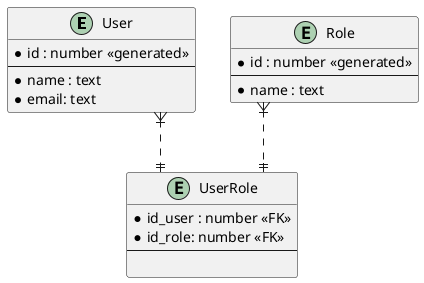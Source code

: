 @startuml

' hide the spot
' hide circle

' avoid problems with angled crows feet
skinparam linetype ortho

entity "User" as user {
  *id : number <<generated>>
  --
  *name : text
  *email: text
}

entity "Role" as role {
  *id : number <<generated>>
  --
  *name : text
}

entity "UserRole" as user_role {
  *id_user : number <<FK>>
  *id_role: number <<FK>>
  --
  
}




user }|..|| user_role
role }|..|| user_role


@enduml